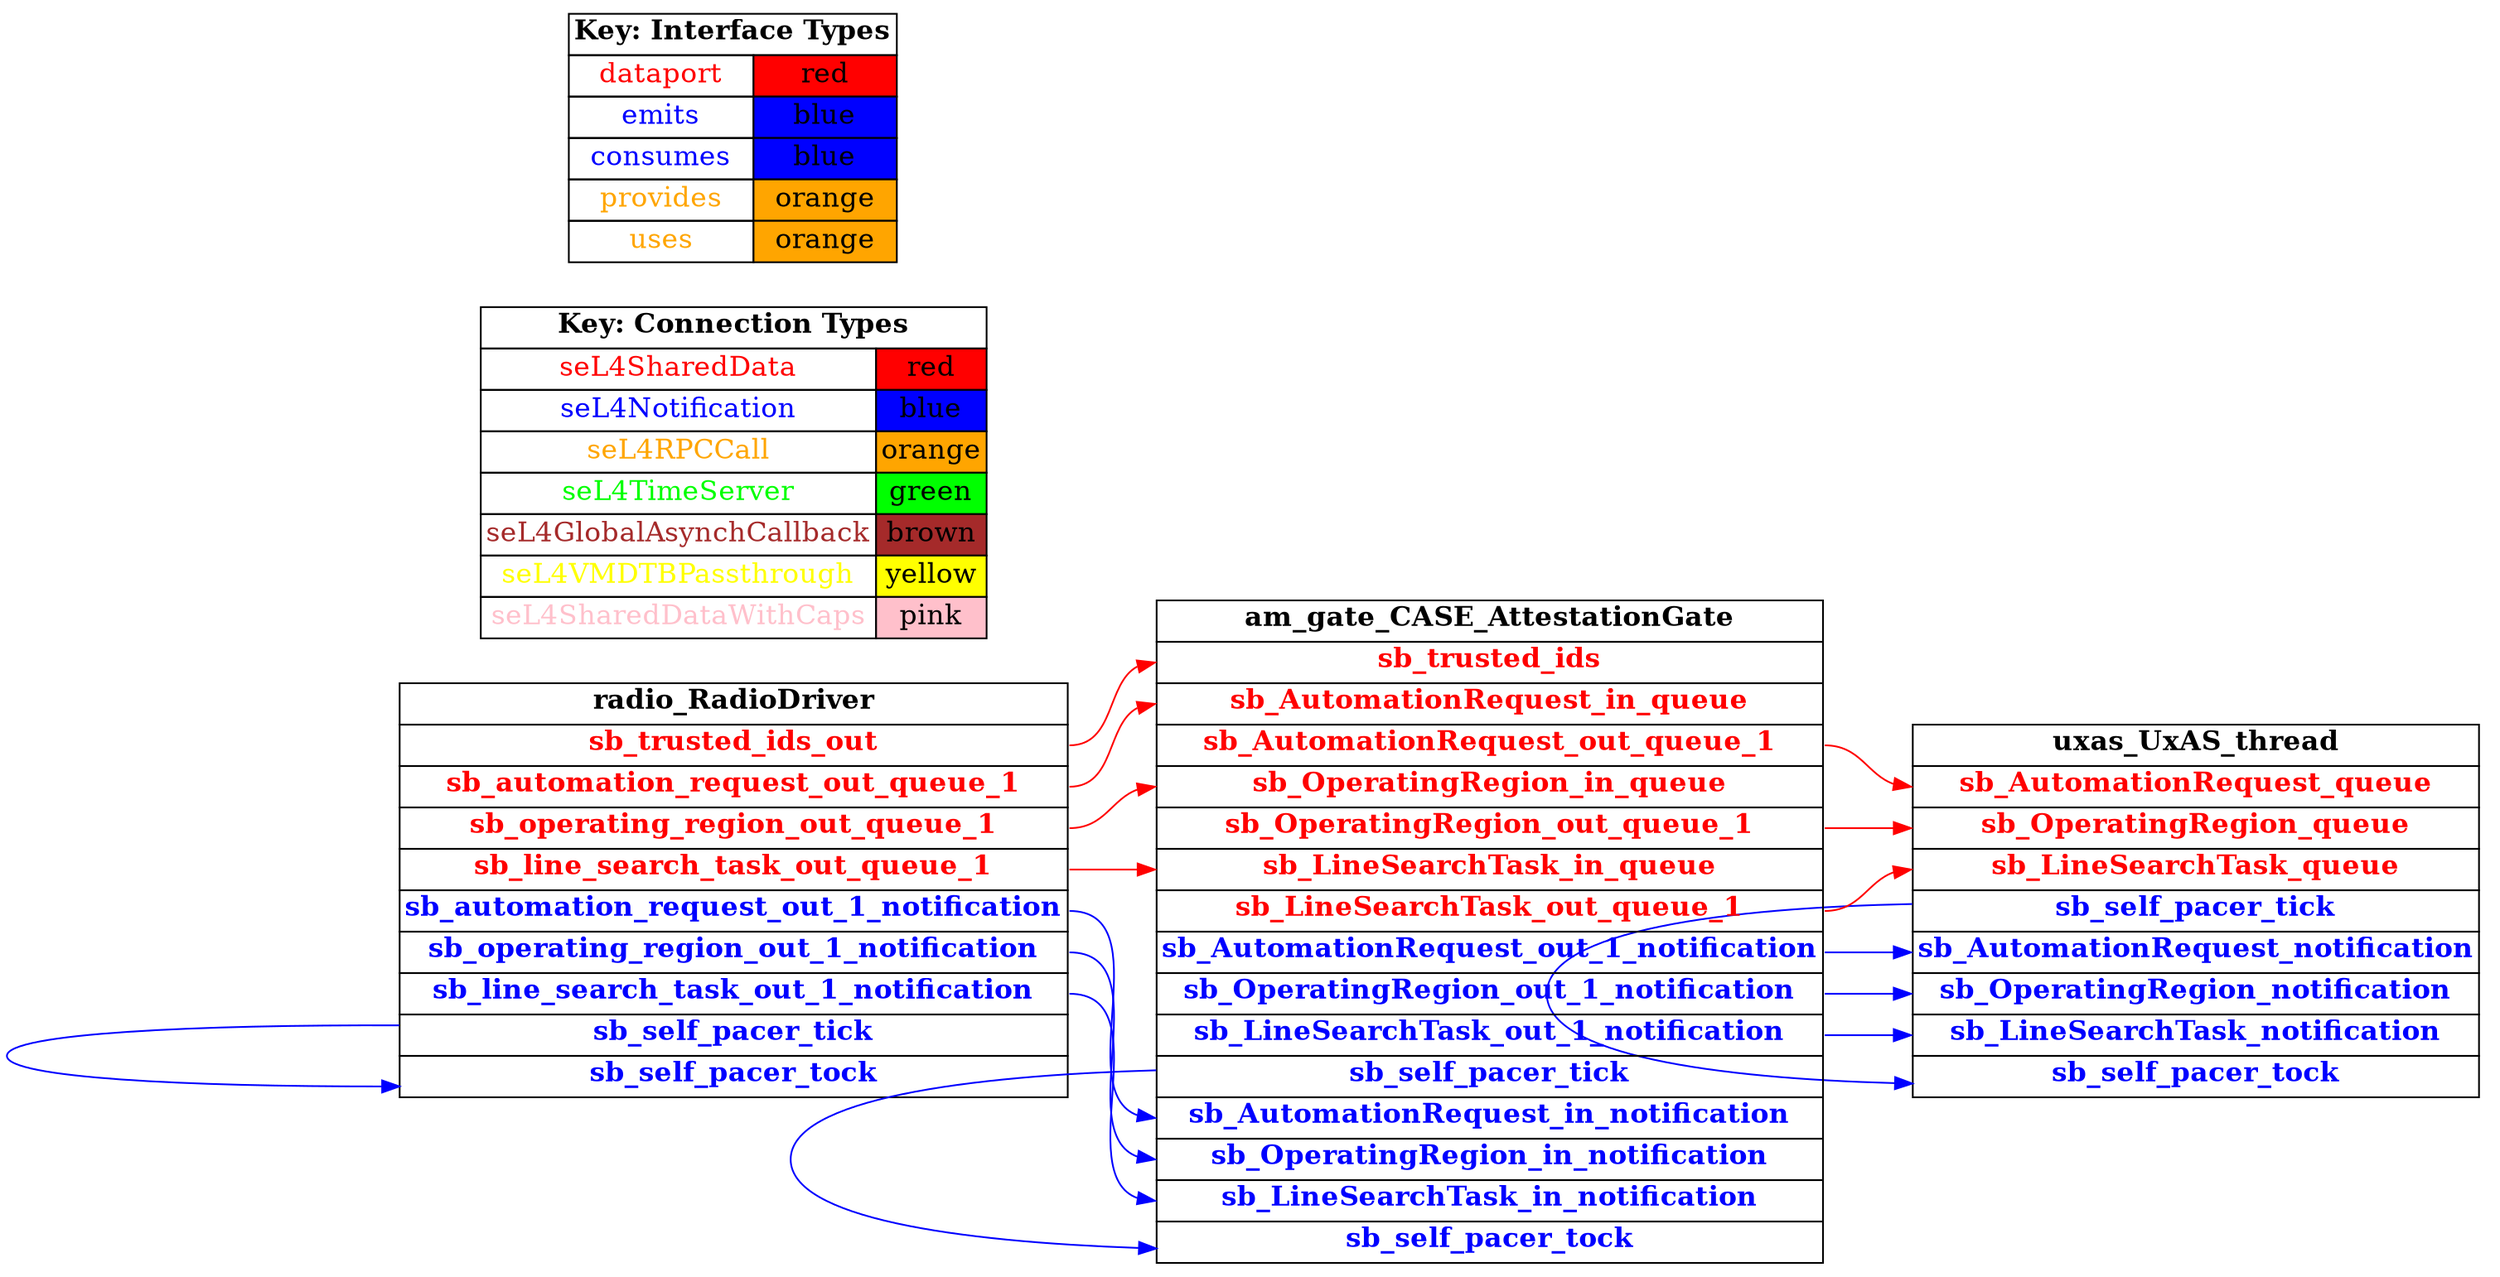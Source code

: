 digraph g {
graph [
  overlap = false,
  rankdir = "LR"
];
node [
  fontsize = "16",
  shape = "ellipse"
];
edge [
];

uxas_UxAS_thread [
  label=<
    <TABLE BORDER="0" CELLBORDER="1" CELLSPACING="0">
      <TR><TD><B>uxas_UxAS_thread</B></TD></TR>
      <TR><TD PORT="sb_AutomationRequest_queue"><FONT COLOR="red"><B>sb_AutomationRequest_queue</B></FONT></TD></TR>
      <TR><TD PORT="sb_OperatingRegion_queue"><FONT COLOR="red"><B>sb_OperatingRegion_queue</B></FONT></TD></TR>
      <TR><TD PORT="sb_LineSearchTask_queue"><FONT COLOR="red"><B>sb_LineSearchTask_queue</B></FONT></TD></TR>
      <TR><TD PORT="sb_self_pacer_tick"><FONT COLOR="blue"><B>sb_self_pacer_tick</B></FONT></TD></TR>
      <TR><TD PORT="sb_AutomationRequest_notification"><FONT COLOR="blue"><B>sb_AutomationRequest_notification</B></FONT></TD></TR>
      <TR><TD PORT="sb_OperatingRegion_notification"><FONT COLOR="blue"><B>sb_OperatingRegion_notification</B></FONT></TD></TR>
      <TR><TD PORT="sb_LineSearchTask_notification"><FONT COLOR="blue"><B>sb_LineSearchTask_notification</B></FONT></TD></TR>
      <TR><TD PORT="sb_self_pacer_tock"><FONT COLOR="blue"><B>sb_self_pacer_tock</B></FONT></TD></TR>"
    </TABLE>
  >
  shape=plaintext
];

radio_RadioDriver [
  label=<
    <TABLE BORDER="0" CELLBORDER="1" CELLSPACING="0">
      <TR><TD><B>radio_RadioDriver</B></TD></TR>
      <TR><TD PORT="sb_trusted_ids_out"><FONT COLOR="red"><B>sb_trusted_ids_out</B></FONT></TD></TR>
      <TR><TD PORT="sb_automation_request_out_queue_1"><FONT COLOR="red"><B>sb_automation_request_out_queue_1</B></FONT></TD></TR>
      <TR><TD PORT="sb_operating_region_out_queue_1"><FONT COLOR="red"><B>sb_operating_region_out_queue_1</B></FONT></TD></TR>
      <TR><TD PORT="sb_line_search_task_out_queue_1"><FONT COLOR="red"><B>sb_line_search_task_out_queue_1</B></FONT></TD></TR>
      <TR><TD PORT="sb_automation_request_out_1_notification"><FONT COLOR="blue"><B>sb_automation_request_out_1_notification</B></FONT></TD></TR>
      <TR><TD PORT="sb_operating_region_out_1_notification"><FONT COLOR="blue"><B>sb_operating_region_out_1_notification</B></FONT></TD></TR>
      <TR><TD PORT="sb_line_search_task_out_1_notification"><FONT COLOR="blue"><B>sb_line_search_task_out_1_notification</B></FONT></TD></TR>
      <TR><TD PORT="sb_self_pacer_tick"><FONT COLOR="blue"><B>sb_self_pacer_tick</B></FONT></TD></TR>
      <TR><TD PORT="sb_self_pacer_tock"><FONT COLOR="blue"><B>sb_self_pacer_tock</B></FONT></TD></TR>"
    </TABLE>
  >
  shape=plaintext
];

am_gate_CASE_AttestationGate [
  label=<
    <TABLE BORDER="0" CELLBORDER="1" CELLSPACING="0">
      <TR><TD><B>am_gate_CASE_AttestationGate</B></TD></TR>
      <TR><TD PORT="sb_trusted_ids"><FONT COLOR="red"><B>sb_trusted_ids</B></FONT></TD></TR>
      <TR><TD PORT="sb_AutomationRequest_in_queue"><FONT COLOR="red"><B>sb_AutomationRequest_in_queue</B></FONT></TD></TR>
      <TR><TD PORT="sb_AutomationRequest_out_queue_1"><FONT COLOR="red"><B>sb_AutomationRequest_out_queue_1</B></FONT></TD></TR>
      <TR><TD PORT="sb_OperatingRegion_in_queue"><FONT COLOR="red"><B>sb_OperatingRegion_in_queue</B></FONT></TD></TR>
      <TR><TD PORT="sb_OperatingRegion_out_queue_1"><FONT COLOR="red"><B>sb_OperatingRegion_out_queue_1</B></FONT></TD></TR>
      <TR><TD PORT="sb_LineSearchTask_in_queue"><FONT COLOR="red"><B>sb_LineSearchTask_in_queue</B></FONT></TD></TR>
      <TR><TD PORT="sb_LineSearchTask_out_queue_1"><FONT COLOR="red"><B>sb_LineSearchTask_out_queue_1</B></FONT></TD></TR>
      <TR><TD PORT="sb_AutomationRequest_out_1_notification"><FONT COLOR="blue"><B>sb_AutomationRequest_out_1_notification</B></FONT></TD></TR>
      <TR><TD PORT="sb_OperatingRegion_out_1_notification"><FONT COLOR="blue"><B>sb_OperatingRegion_out_1_notification</B></FONT></TD></TR>
      <TR><TD PORT="sb_LineSearchTask_out_1_notification"><FONT COLOR="blue"><B>sb_LineSearchTask_out_1_notification</B></FONT></TD></TR>
      <TR><TD PORT="sb_self_pacer_tick"><FONT COLOR="blue"><B>sb_self_pacer_tick</B></FONT></TD></TR>
      <TR><TD PORT="sb_AutomationRequest_in_notification"><FONT COLOR="blue"><B>sb_AutomationRequest_in_notification</B></FONT></TD></TR>
      <TR><TD PORT="sb_OperatingRegion_in_notification"><FONT COLOR="blue"><B>sb_OperatingRegion_in_notification</B></FONT></TD></TR>
      <TR><TD PORT="sb_LineSearchTask_in_notification"><FONT COLOR="blue"><B>sb_LineSearchTask_in_notification</B></FONT></TD></TR>
      <TR><TD PORT="sb_self_pacer_tock"><FONT COLOR="blue"><B>sb_self_pacer_tock</B></FONT></TD></TR>"
    </TABLE>
  >
  shape=plaintext
];

connectiontypekey [
  label=<
   <TABLE BORDER="0" CELLBORDER="1" CELLSPACING="0">
     <TR><TD COLSPAN="2"><B>Key: Connection Types</B></TD></TR>
     <TR><TD><FONT COLOR="red">seL4SharedData</FONT></TD><TD BGCOLOR="red">red</TD></TR>
     <TR><TD><FONT COLOR="blue">seL4Notification</FONT></TD><TD BGCOLOR="blue">blue</TD></TR>
     <TR><TD><FONT COLOR="orange">seL4RPCCall</FONT></TD><TD BGCOLOR="orange">orange</TD></TR>
     <TR><TD><FONT COLOR="green">seL4TimeServer</FONT></TD><TD BGCOLOR="green">green</TD></TR>
     <TR><TD><FONT COLOR="brown">seL4GlobalAsynchCallback</FONT></TD><TD BGCOLOR="brown">brown</TD></TR>
     <TR><TD><FONT COLOR="yellow">seL4VMDTBPassthrough</FONT></TD><TD BGCOLOR="yellow">yellow</TD></TR>
     <TR><TD><FONT COLOR="pink">seL4SharedDataWithCaps</FONT></TD><TD BGCOLOR="pink">pink</TD></TR>
   </TABLE>
  >
  shape=plaintext
];

interfacetypekey [
  label=<
   <TABLE BORDER="0" CELLBORDER="1" CELLSPACING="0">
     <TR><TD COLSPAN="2"><B>Key: Interface Types</B></TD></TR>
     <TR><TD><FONT COLOR="red">dataport</FONT></TD><TD BGCOLOR="red">red</TD></TR>
     <TR><TD><FONT COLOR="blue">emits</FONT></TD><TD BGCOLOR="blue">blue</TD></TR>
     <TR><TD><FONT COLOR="blue">consumes</FONT></TD><TD BGCOLOR="blue">blue</TD></TR>
     <TR><TD><FONT COLOR="orange">provides</FONT></TD><TD BGCOLOR="orange">orange</TD></TR>
     <TR><TD><FONT COLOR="orange">uses</FONT></TD><TD BGCOLOR="orange">orange</TD></TR>
   </TABLE>
  >
  shape=plaintext
];

"radio_RadioDriver":sb_trusted_ids_out -> "am_gate_CASE_AttestationGate":sb_trusted_ids [
  color="red"
  //label = "seL4SharedData"
  id = conn1

];

"radio_RadioDriver":sb_automation_request_out_1_notification -> "am_gate_CASE_AttestationGate":sb_AutomationRequest_in_notification [
  color="blue"
  //label = "seL4Notification"
  id = conn2

];

"radio_RadioDriver":sb_automation_request_out_queue_1 -> "am_gate_CASE_AttestationGate":sb_AutomationRequest_in_queue [
  color="red"
  //label = "seL4SharedData"
  id = conn3

];

"radio_RadioDriver":sb_operating_region_out_1_notification -> "am_gate_CASE_AttestationGate":sb_OperatingRegion_in_notification [
  color="blue"
  //label = "seL4Notification"
  id = conn4

];

"radio_RadioDriver":sb_operating_region_out_queue_1 -> "am_gate_CASE_AttestationGate":sb_OperatingRegion_in_queue [
  color="red"
  //label = "seL4SharedData"
  id = conn5

];

"radio_RadioDriver":sb_line_search_task_out_1_notification -> "am_gate_CASE_AttestationGate":sb_LineSearchTask_in_notification [
  color="blue"
  //label = "seL4Notification"
  id = conn6

];

"radio_RadioDriver":sb_line_search_task_out_queue_1 -> "am_gate_CASE_AttestationGate":sb_LineSearchTask_in_queue [
  color="red"
  //label = "seL4SharedData"
  id = conn7

];

"am_gate_CASE_AttestationGate":sb_AutomationRequest_out_1_notification -> "uxas_UxAS_thread":sb_AutomationRequest_notification [
  color="blue"
  //label = "seL4Notification"
  id = conn8

];

"am_gate_CASE_AttestationGate":sb_AutomationRequest_out_queue_1 -> "uxas_UxAS_thread":sb_AutomationRequest_queue [
  color="red"
  //label = "seL4SharedData"
  id = conn9

];

"am_gate_CASE_AttestationGate":sb_OperatingRegion_out_1_notification -> "uxas_UxAS_thread":sb_OperatingRegion_notification [
  color="blue"
  //label = "seL4Notification"
  id = conn10

];

"am_gate_CASE_AttestationGate":sb_OperatingRegion_out_queue_1 -> "uxas_UxAS_thread":sb_OperatingRegion_queue [
  color="red"
  //label = "seL4SharedData"
  id = conn11

];

"am_gate_CASE_AttestationGate":sb_LineSearchTask_out_1_notification -> "uxas_UxAS_thread":sb_LineSearchTask_notification [
  color="blue"
  //label = "seL4Notification"
  id = conn12

];

"am_gate_CASE_AttestationGate":sb_LineSearchTask_out_queue_1 -> "uxas_UxAS_thread":sb_LineSearchTask_queue [
  color="red"
  //label = "seL4SharedData"
  id = conn13

];

"uxas_UxAS_thread":sb_self_pacer_tick -> "uxas_UxAS_thread":sb_self_pacer_tock [
  color="blue"
  //label = "seL4Notification"
  id = conn14

];

"radio_RadioDriver":sb_self_pacer_tick -> "radio_RadioDriver":sb_self_pacer_tock [
  color="blue"
  //label = "seL4Notification"
  id = conn15

];

"am_gate_CASE_AttestationGate":sb_self_pacer_tick -> "am_gate_CASE_AttestationGate":sb_self_pacer_tock [
  color="blue"
  //label = "seL4Notification"
  id = conn16

];

}